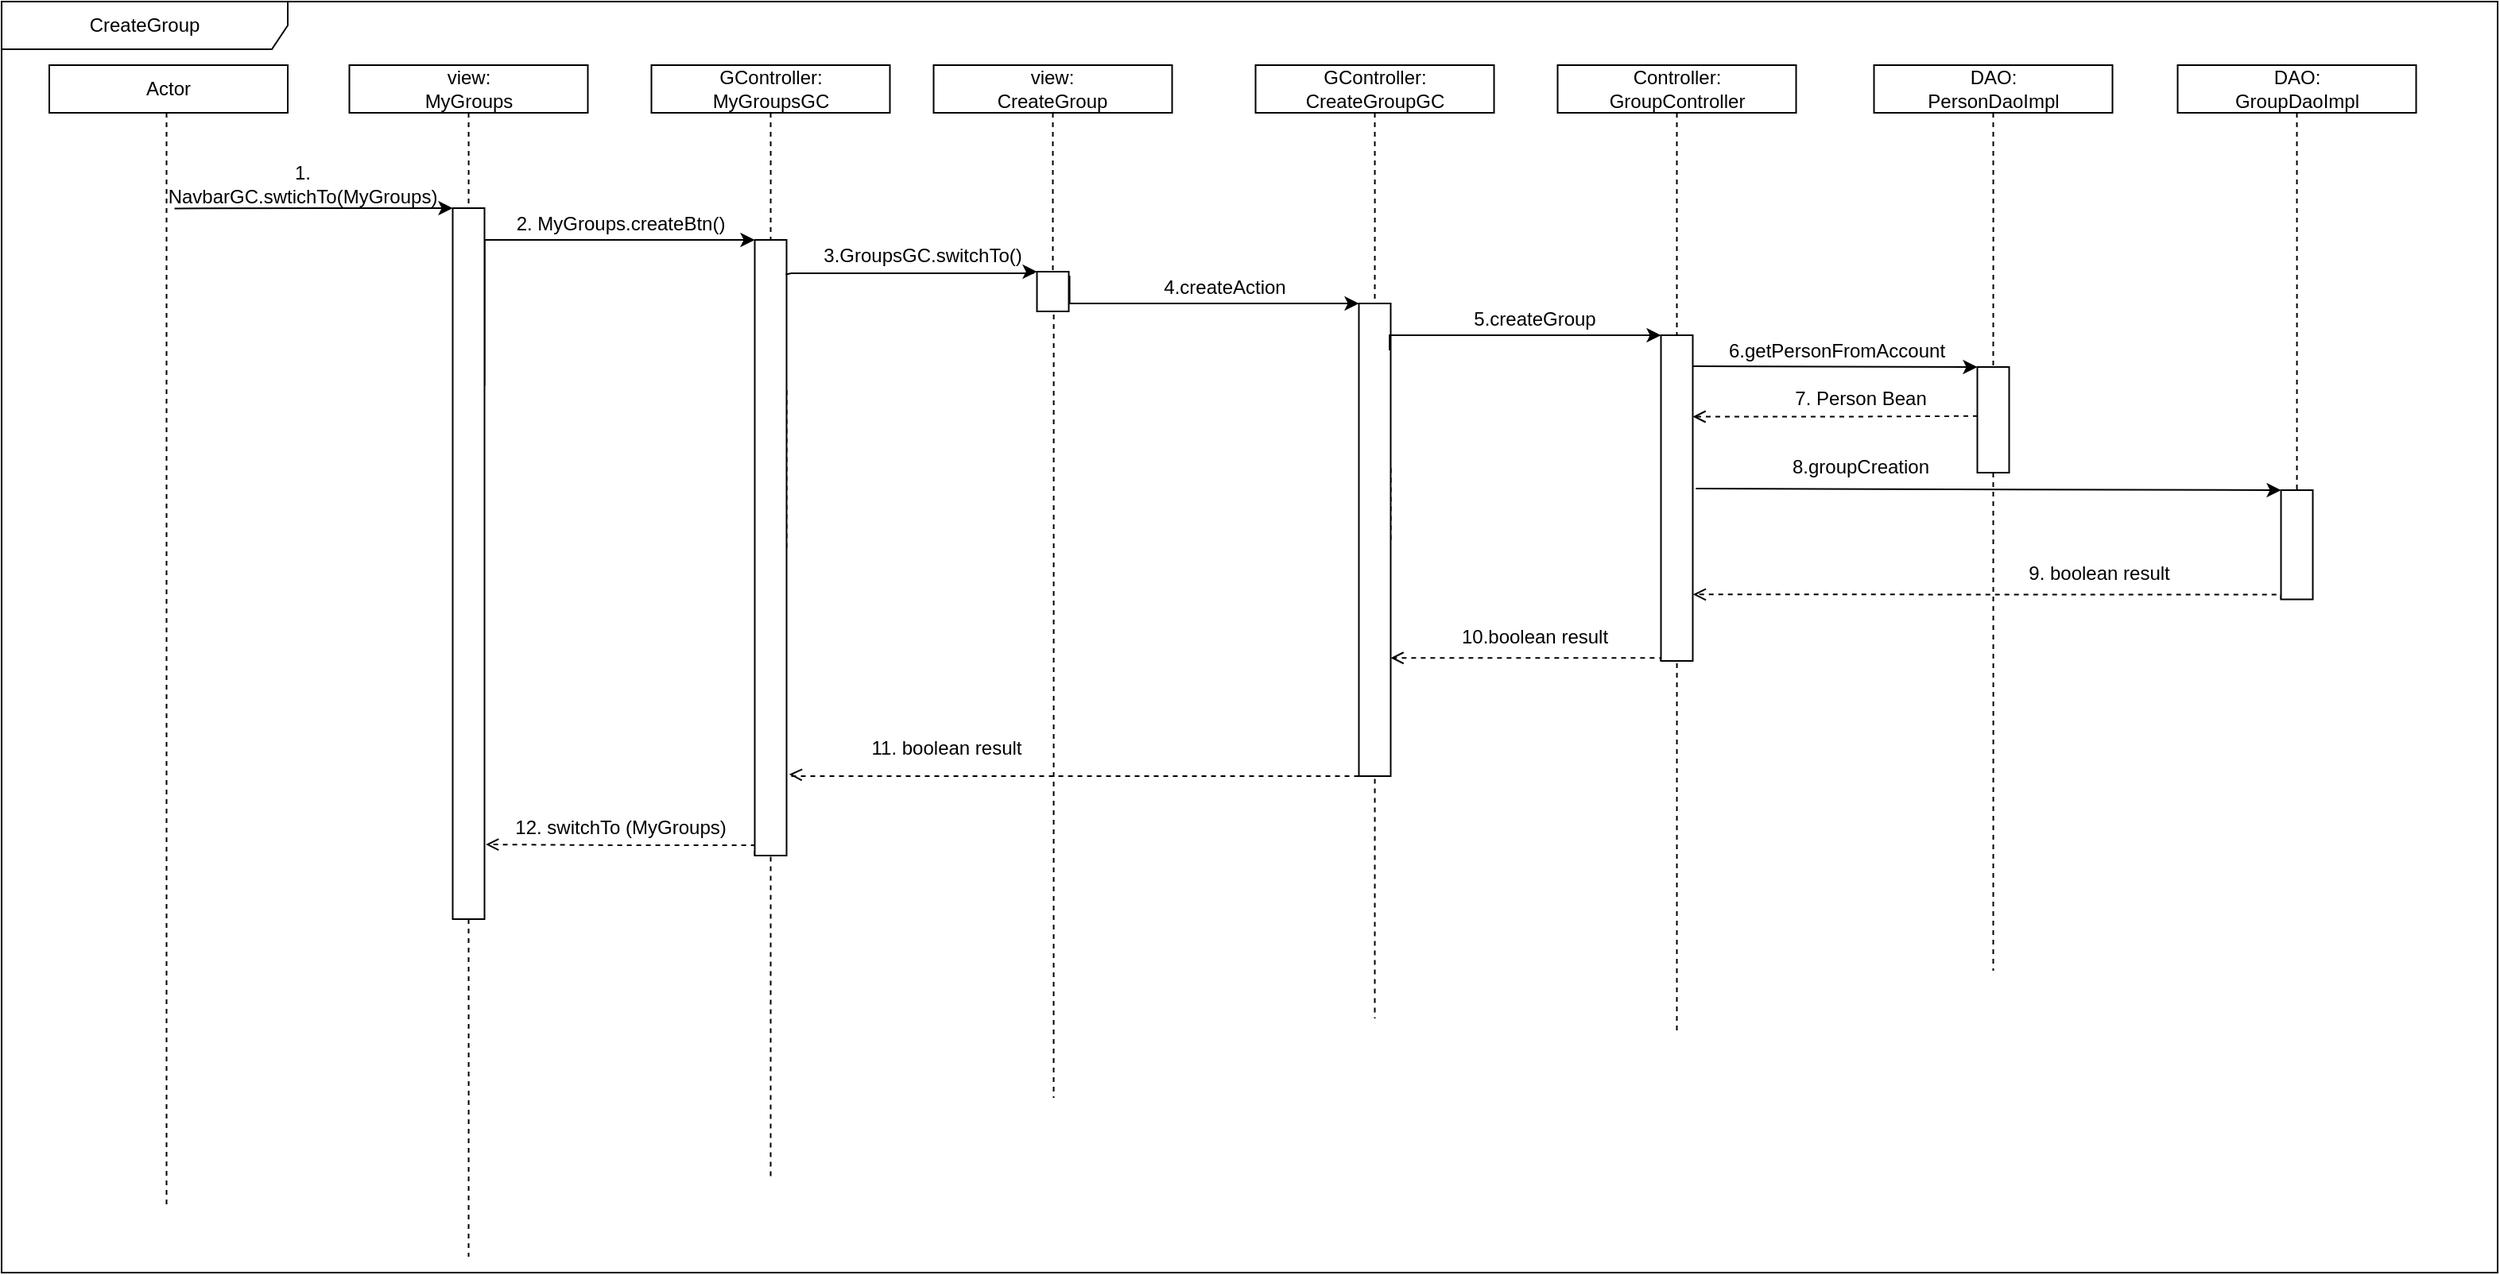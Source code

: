 <mxfile version="14.3.1" type="github">
  <diagram id="_Do_UXyJbupYQ12IYGH0" name="Page-1">
    <mxGraphModel dx="2725" dy="1462" grid="1" gridSize="10" guides="1" tooltips="1" connect="1" arrows="1" fold="1" page="1" pageScale="1" pageWidth="1169" pageHeight="827" math="0" shadow="0">
      <root>
        <mxCell id="0" />
        <mxCell id="1" parent="0" />
        <mxCell id="6UAyy9SeAwGmSTZhob72-1" value="Actor" style="rounded=0;whiteSpace=wrap;html=1;" parent="1" vertex="1">
          <mxGeometry x="410" y="54" width="150" height="30" as="geometry" />
        </mxCell>
        <mxCell id="6UAyy9SeAwGmSTZhob72-10" style="edgeStyle=orthogonalEdgeStyle;rounded=0;orthogonalLoop=1;jettySize=auto;html=1;exitX=0;exitY=0.5;exitDx=0;exitDy=0;dashed=1;endArrow=none;endFill=0;" parent="1" source="6UAyy9SeAwGmSTZhob72-17" edge="1">
          <mxGeometry relative="1" as="geometry">
            <mxPoint x="673.75" y="804" as="targetPoint" />
            <Array as="points" />
          </mxGeometry>
        </mxCell>
        <mxCell id="6UAyy9SeAwGmSTZhob72-3" value="view:&lt;br&gt;MyGroups" style="rounded=0;whiteSpace=wrap;html=1;" parent="1" vertex="1">
          <mxGeometry x="598.75" y="54" width="150" height="30" as="geometry" />
        </mxCell>
        <mxCell id="6UAyy9SeAwGmSTZhob72-11" style="edgeStyle=orthogonalEdgeStyle;rounded=0;orthogonalLoop=1;jettySize=auto;html=1;exitX=0.5;exitY=1;exitDx=0;exitDy=0;dashed=1;endArrow=none;endFill=0;" parent="1" source="6UAyy9SeAwGmSTZhob72-24" edge="1">
          <mxGeometry relative="1" as="geometry">
            <mxPoint x="863.75" y="754" as="targetPoint" />
            <Array as="points">
              <mxPoint x="863.75" y="256" />
            </Array>
          </mxGeometry>
        </mxCell>
        <mxCell id="6UAyy9SeAwGmSTZhob72-4" value="GController:&lt;br&gt;MyGroupsGC" style="rounded=0;whiteSpace=wrap;html=1;" parent="1" vertex="1">
          <mxGeometry x="788.75" y="54" width="150" height="30" as="geometry" />
        </mxCell>
        <mxCell id="6UAyy9SeAwGmSTZhob72-12" style="edgeStyle=orthogonalEdgeStyle;rounded=0;orthogonalLoop=1;jettySize=auto;html=1;exitX=0.5;exitY=1;exitDx=0;exitDy=0;dashed=1;endArrow=none;endFill=0;" parent="1" source="6UAyy9SeAwGmSTZhob72-38" edge="1">
          <mxGeometry relative="1" as="geometry">
            <mxPoint x="1433.75" y="664" as="targetPoint" />
            <Array as="points">
              <mxPoint x="1433.75" y="327" />
            </Array>
          </mxGeometry>
        </mxCell>
        <mxCell id="6UAyy9SeAwGmSTZhob72-5" value="Controller:&lt;br&gt;GroupController" style="rounded=0;whiteSpace=wrap;html=1;" parent="1" vertex="1">
          <mxGeometry x="1358.75" y="54" width="150" height="30" as="geometry" />
        </mxCell>
        <mxCell id="6UAyy9SeAwGmSTZhob72-6" value="DAO:&lt;br&gt;GroupDaoImpl&lt;span style=&quot;color: rgba(0 , 0 , 0 , 0) ; font-family: monospace ; font-size: 0px&quot;&gt;%3CmxGraphModel%3E%3Croot%3E%3CmxCell%20id%3D%220%22%2F%3E%3CmxCell%20id%3D%221%22%20parent%3D%220%22%2F%3E%3CmxCell%20id%3D%222%22%20value%3D%22Controller%3A%26lt%3Bbr%26gt%3BGroupController%22%20style%3D%22rounded%3D0%3BwhiteSpace%3Dwrap%3Bhtml%3D1%3B%22%20vertex%3D%221%22%20parent%3D%221%22%3E%3CmxGeometry%20x%3D%22585%22%20y%3D%2230%22%20width%3D%22150%22%20height%3D%2230%22%20as%3D%22geometry%22%2F%3E%3C%2FmxCell%3E%3C%2Froot%3E%3C%2FmxGraphModel%3E&lt;/span&gt;" style="rounded=0;whiteSpace=wrap;html=1;" parent="1" vertex="1">
          <mxGeometry x="1748.75" y="54" width="150" height="30" as="geometry" />
        </mxCell>
        <mxCell id="6UAyy9SeAwGmSTZhob72-7" value="DAO: &lt;br&gt;PersonDaoImpl" style="rounded=0;whiteSpace=wrap;html=1;" parent="1" vertex="1">
          <mxGeometry x="1557.75" y="54" width="150" height="30" as="geometry" />
        </mxCell>
        <mxCell id="6UAyy9SeAwGmSTZhob72-16" style="edgeStyle=orthogonalEdgeStyle;rounded=0;orthogonalLoop=1;jettySize=auto;html=1;exitX=0.5;exitY=1;exitDx=0;exitDy=0;dashed=1;endArrow=none;endFill=0;" parent="1" edge="1">
          <mxGeometry relative="1" as="geometry">
            <mxPoint x="483.75" y="774" as="targetPoint" />
            <mxPoint x="483.75" y="84" as="sourcePoint" />
          </mxGeometry>
        </mxCell>
        <mxCell id="6UAyy9SeAwGmSTZhob72-19" style="edgeStyle=orthogonalEdgeStyle;rounded=0;orthogonalLoop=1;jettySize=auto;html=1;exitX=1;exitY=0;exitDx=0;exitDy=0;endArrow=none;endFill=0;startArrow=classic;startFill=1;" parent="1" source="6UAyy9SeAwGmSTZhob72-17" edge="1">
          <mxGeometry relative="1" as="geometry">
            <mxPoint x="488.75" y="144.207" as="targetPoint" />
            <Array as="points">
              <mxPoint x="588.75" y="144" />
              <mxPoint x="588.75" y="144" />
            </Array>
          </mxGeometry>
        </mxCell>
        <mxCell id="6UAyy9SeAwGmSTZhob72-21" style="edgeStyle=orthogonalEdgeStyle;rounded=0;orthogonalLoop=1;jettySize=auto;html=1;exitX=0.75;exitY=1;exitDx=0;exitDy=0;startArrow=none;startFill=0;endArrow=classic;endFill=1;entryX=1;entryY=0;entryDx=0;entryDy=0;" parent="1" source="6UAyy9SeAwGmSTZhob72-17" target="6UAyy9SeAwGmSTZhob72-24" edge="1">
          <mxGeometry relative="1" as="geometry">
            <mxPoint x="848.75" y="164" as="targetPoint" />
            <Array as="points">
              <mxPoint x="683.75" y="164" />
            </Array>
          </mxGeometry>
        </mxCell>
        <mxCell id="6UAyy9SeAwGmSTZhob72-17" value="" style="rounded=0;whiteSpace=wrap;html=1;rotation=-90;" parent="1" vertex="1">
          <mxGeometry x="450" y="357.75" width="447.5" height="20" as="geometry" />
        </mxCell>
        <mxCell id="6UAyy9SeAwGmSTZhob72-18" style="edgeStyle=orthogonalEdgeStyle;rounded=0;orthogonalLoop=1;jettySize=auto;html=1;exitX=0.5;exitY=1;exitDx=0;exitDy=0;dashed=1;endArrow=none;endFill=0;" parent="1" source="6UAyy9SeAwGmSTZhob72-3" target="6UAyy9SeAwGmSTZhob72-17" edge="1">
          <mxGeometry relative="1" as="geometry">
            <mxPoint x="673.75" y="1094" as="targetPoint" />
            <mxPoint x="673.75" y="84.0" as="sourcePoint" />
          </mxGeometry>
        </mxCell>
        <mxCell id="6UAyy9SeAwGmSTZhob72-20" value="1. &lt;br&gt;NavbarGC.swtichTo(MyGroups)" style="text;html=1;align=center;verticalAlign=middle;resizable=0;points=[];autosize=1;" parent="1" vertex="1">
          <mxGeometry x="478.75" y="114" width="180" height="30" as="geometry" />
        </mxCell>
        <mxCell id="6UAyy9SeAwGmSTZhob72-22" value="2. MyGroups.createBtn()" style="text;html=1;align=center;verticalAlign=middle;resizable=0;points=[];autosize=1;" parent="1" vertex="1">
          <mxGeometry x="693.75" y="144" width="150" height="20" as="geometry" />
        </mxCell>
        <mxCell id="6UAyy9SeAwGmSTZhob72-65" style="edgeStyle=orthogonalEdgeStyle;rounded=0;orthogonalLoop=1;jettySize=auto;html=1;exitX=0;exitY=0;exitDx=0;exitDy=0;entryX=0.105;entryY=1.041;entryDx=0;entryDy=0;entryPerimeter=0;dashed=1;startArrow=none;startFill=0;endArrow=open;endFill=0;" parent="1" source="6UAyy9SeAwGmSTZhob72-24" target="6UAyy9SeAwGmSTZhob72-17" edge="1">
          <mxGeometry relative="1" as="geometry">
            <Array as="points">
              <mxPoint x="853.75" y="545" />
              <mxPoint x="768.75" y="545" />
            </Array>
          </mxGeometry>
        </mxCell>
        <mxCell id="6UAyy9SeAwGmSTZhob72-24" value="" style="rounded=0;whiteSpace=wrap;html=1;rotation=-90;" parent="1" vertex="1">
          <mxGeometry x="670" y="347.75" width="387.5" height="20" as="geometry" />
        </mxCell>
        <mxCell id="6UAyy9SeAwGmSTZhob72-25" style="edgeStyle=orthogonalEdgeStyle;rounded=0;orthogonalLoop=1;jettySize=auto;html=1;exitX=0.5;exitY=1;exitDx=0;exitDy=0;dashed=1;endArrow=none;endFill=0;" parent="1" source="6UAyy9SeAwGmSTZhob72-4" target="6UAyy9SeAwGmSTZhob72-24" edge="1">
          <mxGeometry relative="1" as="geometry">
            <mxPoint x="863.75" y="1094" as="targetPoint" />
            <mxPoint x="863.75" y="84" as="sourcePoint" />
          </mxGeometry>
        </mxCell>
        <mxCell id="6UAyy9SeAwGmSTZhob72-28" style="edgeStyle=orthogonalEdgeStyle;rounded=0;orthogonalLoop=1;jettySize=auto;html=1;exitX=0.5;exitY=1;exitDx=0;exitDy=0;startArrow=none;startFill=0;endArrow=none;endFill=0;dashed=1;" parent="1" source="6UAyy9SeAwGmSTZhob72-30" edge="1">
          <mxGeometry relative="1" as="geometry">
            <mxPoint x="1041.75" y="704" as="targetPoint" />
            <Array as="points">
              <mxPoint x="1041.75" y="197" />
            </Array>
          </mxGeometry>
        </mxCell>
        <mxCell id="6UAyy9SeAwGmSTZhob72-26" value="view:&lt;br&gt;CreateGroup" style="rounded=0;whiteSpace=wrap;html=1;" parent="1" vertex="1">
          <mxGeometry x="966.25" y="54" width="150" height="30" as="geometry" />
        </mxCell>
        <mxCell id="6UAyy9SeAwGmSTZhob72-29" style="edgeStyle=orthogonalEdgeStyle;rounded=0;orthogonalLoop=1;jettySize=auto;html=1;exitX=0.5;exitY=1;exitDx=0;exitDy=0;dashed=1;startArrow=none;startFill=0;endArrow=none;endFill=0;" parent="1" source="6UAyy9SeAwGmSTZhob72-34" edge="1">
          <mxGeometry relative="1" as="geometry">
            <mxPoint x="1243.75" y="654" as="targetPoint" />
            <Array as="points">
              <mxPoint x="1243.75" y="307" />
            </Array>
          </mxGeometry>
        </mxCell>
        <mxCell id="6UAyy9SeAwGmSTZhob72-27" value="GController:&lt;br&gt;CreateGroupGC" style="rounded=0;whiteSpace=wrap;html=1;" parent="1" vertex="1">
          <mxGeometry x="1168.75" y="54" width="150" height="30" as="geometry" />
        </mxCell>
        <mxCell id="6UAyy9SeAwGmSTZhob72-32" style="edgeStyle=orthogonalEdgeStyle;rounded=0;orthogonalLoop=1;jettySize=auto;html=1;exitX=1;exitY=0;exitDx=0;exitDy=0;entryX=0.944;entryY=0.976;entryDx=0;entryDy=0;entryPerimeter=0;startArrow=classic;startFill=1;endArrow=none;endFill=0;" parent="1" source="6UAyy9SeAwGmSTZhob72-30" target="6UAyy9SeAwGmSTZhob72-24" edge="1">
          <mxGeometry relative="1" as="geometry">
            <Array as="points">
              <mxPoint x="1028.75" y="184" />
              <mxPoint x="1028.75" y="185" />
              <mxPoint x="876.75" y="185" />
            </Array>
          </mxGeometry>
        </mxCell>
        <mxCell id="6UAyy9SeAwGmSTZhob72-30" value="" style="rounded=0;whiteSpace=wrap;html=1;rotation=-90;" parent="1" vertex="1">
          <mxGeometry x="1028.75" y="186.5" width="25" height="20" as="geometry" />
        </mxCell>
        <mxCell id="6UAyy9SeAwGmSTZhob72-31" style="edgeStyle=orthogonalEdgeStyle;rounded=0;orthogonalLoop=1;jettySize=auto;html=1;exitX=0.5;exitY=1;exitDx=0;exitDy=0;startArrow=none;startFill=0;endArrow=none;endFill=0;dashed=1;" parent="1" source="6UAyy9SeAwGmSTZhob72-26" target="6UAyy9SeAwGmSTZhob72-30" edge="1">
          <mxGeometry relative="1" as="geometry">
            <mxPoint x="1041.417" y="1154" as="targetPoint" />
            <mxPoint x="1041.25" y="84" as="sourcePoint" />
          </mxGeometry>
        </mxCell>
        <mxCell id="6UAyy9SeAwGmSTZhob72-33" value="3.GroupsGC.switchTo()" style="text;html=1;align=center;verticalAlign=middle;resizable=0;points=[];autosize=1;" parent="1" vertex="1">
          <mxGeometry x="888.75" y="164" width="140" height="20" as="geometry" />
        </mxCell>
        <mxCell id="6UAyy9SeAwGmSTZhob72-36" style="edgeStyle=orthogonalEdgeStyle;rounded=0;orthogonalLoop=1;jettySize=auto;html=1;exitX=1;exitY=0;exitDx=0;exitDy=0;startArrow=classic;startFill=1;endArrow=none;endFill=0;entryX=0.902;entryY=1.025;entryDx=0;entryDy=0;entryPerimeter=0;" parent="1" source="6UAyy9SeAwGmSTZhob72-34" target="6UAyy9SeAwGmSTZhob72-30" edge="1">
          <mxGeometry relative="1" as="geometry">
            <mxPoint x="1051.75" y="214" as="targetPoint" />
            <Array as="points">
              <mxPoint x="1068.75" y="204" />
              <mxPoint x="1068.75" y="204" />
            </Array>
          </mxGeometry>
        </mxCell>
        <mxCell id="6UAyy9SeAwGmSTZhob72-63" style="edgeStyle=orthogonalEdgeStyle;rounded=0;orthogonalLoop=1;jettySize=auto;html=1;exitX=0;exitY=0;exitDx=0;exitDy=0;entryX=0.132;entryY=1.082;entryDx=0;entryDy=0;entryPerimeter=0;dashed=1;startArrow=none;startFill=0;endArrow=open;endFill=0;" parent="1" source="6UAyy9SeAwGmSTZhob72-34" target="6UAyy9SeAwGmSTZhob72-24" edge="1">
          <mxGeometry relative="1" as="geometry">
            <Array as="points">
              <mxPoint x="876.75" y="502" />
              <mxPoint x="876.75" y="500" />
            </Array>
          </mxGeometry>
        </mxCell>
        <mxCell id="6UAyy9SeAwGmSTZhob72-34" value="" style="rounded=0;whiteSpace=wrap;html=1;rotation=-90;" parent="1" vertex="1">
          <mxGeometry x="1095" y="342.75" width="297.5" height="20" as="geometry" />
        </mxCell>
        <mxCell id="6UAyy9SeAwGmSTZhob72-35" style="edgeStyle=orthogonalEdgeStyle;rounded=0;orthogonalLoop=1;jettySize=auto;html=1;exitX=0.5;exitY=1;exitDx=0;exitDy=0;dashed=1;startArrow=none;startFill=0;endArrow=none;endFill=0;" parent="1" source="6UAyy9SeAwGmSTZhob72-27" target="6UAyy9SeAwGmSTZhob72-34" edge="1">
          <mxGeometry relative="1" as="geometry">
            <mxPoint x="1243.917" y="1144" as="targetPoint" />
            <mxPoint x="1243.75" y="84" as="sourcePoint" />
          </mxGeometry>
        </mxCell>
        <mxCell id="6UAyy9SeAwGmSTZhob72-37" value="4.createAction" style="text;html=1;align=center;verticalAlign=middle;resizable=0;points=[];autosize=1;" parent="1" vertex="1">
          <mxGeometry x="1103.75" y="184" width="90" height="20" as="geometry" />
        </mxCell>
        <mxCell id="6UAyy9SeAwGmSTZhob72-40" style="edgeStyle=orthogonalEdgeStyle;rounded=0;orthogonalLoop=1;jettySize=auto;html=1;exitX=1;exitY=0;exitDx=0;exitDy=0;entryX=0.901;entryY=0.967;entryDx=0;entryDy=0;entryPerimeter=0;startArrow=classic;startFill=1;endArrow=none;endFill=0;" parent="1" source="6UAyy9SeAwGmSTZhob72-38" target="6UAyy9SeAwGmSTZhob72-34" edge="1">
          <mxGeometry relative="1" as="geometry">
            <Array as="points">
              <mxPoint x="1358.75" y="224" />
              <mxPoint x="1358.75" y="224" />
            </Array>
          </mxGeometry>
        </mxCell>
        <mxCell id="6UAyy9SeAwGmSTZhob72-54" style="edgeStyle=orthogonalEdgeStyle;rounded=0;orthogonalLoop=1;jettySize=auto;html=1;exitX=0.75;exitY=1;exitDx=0;exitDy=0;entryX=0.536;entryY=0.03;entryDx=0;entryDy=0;entryPerimeter=0;startArrow=open;startFill=0;endArrow=none;endFill=0;dashed=1;" parent="1" source="6UAyy9SeAwGmSTZhob72-38" target="6UAyy9SeAwGmSTZhob72-47" edge="1">
          <mxGeometry relative="1" as="geometry" />
        </mxCell>
        <mxCell id="6UAyy9SeAwGmSTZhob72-61" style="edgeStyle=orthogonalEdgeStyle;rounded=0;orthogonalLoop=1;jettySize=auto;html=1;exitX=0;exitY=0;exitDx=0;exitDy=0;entryX=0.25;entryY=1;entryDx=0;entryDy=0;dashed=1;startArrow=none;startFill=0;endArrow=open;endFill=0;" parent="1" source="6UAyy9SeAwGmSTZhob72-38" target="6UAyy9SeAwGmSTZhob72-34" edge="1">
          <mxGeometry relative="1" as="geometry">
            <Array as="points">
              <mxPoint x="1423.75" y="427" />
            </Array>
          </mxGeometry>
        </mxCell>
        <mxCell id="6UAyy9SeAwGmSTZhob72-38" value="" style="rounded=0;whiteSpace=wrap;html=1;rotation=-90;" parent="1" vertex="1">
          <mxGeometry x="1331.25" y="316.5" width="205" height="20" as="geometry" />
        </mxCell>
        <mxCell id="6UAyy9SeAwGmSTZhob72-39" style="edgeStyle=orthogonalEdgeStyle;rounded=0;orthogonalLoop=1;jettySize=auto;html=1;exitX=0.5;exitY=1;exitDx=0;exitDy=0;dashed=1;endArrow=none;endFill=0;" parent="1" source="6UAyy9SeAwGmSTZhob72-5" target="6UAyy9SeAwGmSTZhob72-38" edge="1">
          <mxGeometry relative="1" as="geometry">
            <mxPoint x="1433.75" y="1144" as="targetPoint" />
            <mxPoint x="1433.75" y="84" as="sourcePoint" />
          </mxGeometry>
        </mxCell>
        <mxCell id="6UAyy9SeAwGmSTZhob72-41" value="5.createGroup" style="text;html=1;align=center;verticalAlign=middle;resizable=0;points=[];autosize=1;" parent="1" vertex="1">
          <mxGeometry x="1298.75" y="204" width="90" height="20" as="geometry" />
        </mxCell>
        <mxCell id="6UAyy9SeAwGmSTZhob72-57" style="edgeStyle=orthogonalEdgeStyle;rounded=0;orthogonalLoop=1;jettySize=auto;html=1;exitX=1;exitY=0;exitDx=0;exitDy=0;entryX=0.529;entryY=1.097;entryDx=0;entryDy=0;entryPerimeter=0;startArrow=classic;startFill=1;endArrow=none;endFill=0;" parent="1" source="6UAyy9SeAwGmSTZhob72-42" target="6UAyy9SeAwGmSTZhob72-38" edge="1">
          <mxGeometry relative="1" as="geometry">
            <Array as="points">
              <mxPoint x="1813.75" y="321" />
              <mxPoint x="1628.75" y="321" />
            </Array>
          </mxGeometry>
        </mxCell>
        <mxCell id="6UAyy9SeAwGmSTZhob72-59" style="edgeStyle=orthogonalEdgeStyle;rounded=0;orthogonalLoop=1;jettySize=auto;html=1;exitX=0;exitY=0;exitDx=0;exitDy=0;entryX=0.204;entryY=1.008;entryDx=0;entryDy=0;entryPerimeter=0;dashed=1;startArrow=none;startFill=0;endArrow=open;endFill=0;" parent="1" source="6UAyy9SeAwGmSTZhob72-42" target="6UAyy9SeAwGmSTZhob72-38" edge="1">
          <mxGeometry relative="1" as="geometry">
            <Array as="points">
              <mxPoint x="1813.75" y="387" />
            </Array>
          </mxGeometry>
        </mxCell>
        <mxCell id="6UAyy9SeAwGmSTZhob72-42" value="" style="rounded=0;whiteSpace=wrap;html=1;rotation=-90;" parent="1" vertex="1">
          <mxGeometry x="1789.38" y="345.88" width="68.75" height="20" as="geometry" />
        </mxCell>
        <mxCell id="6UAyy9SeAwGmSTZhob72-43" style="edgeStyle=orthogonalEdgeStyle;rounded=0;orthogonalLoop=1;jettySize=auto;html=1;exitX=0.5;exitY=1;exitDx=0;exitDy=0;dashed=1;endArrow=none;endFill=0;" parent="1" source="6UAyy9SeAwGmSTZhob72-6" target="6UAyy9SeAwGmSTZhob72-42" edge="1">
          <mxGeometry relative="1" as="geometry">
            <mxPoint x="1921.25" y="1099" as="targetPoint" />
            <mxPoint x="1921.25" y="109" as="sourcePoint" />
          </mxGeometry>
        </mxCell>
        <mxCell id="6UAyy9SeAwGmSTZhob72-67" style="edgeStyle=orthogonalEdgeStyle;rounded=0;orthogonalLoop=1;jettySize=auto;html=1;exitX=0;exitY=0.5;exitDx=0;exitDy=0;dashed=1;startArrow=none;startFill=0;endArrow=none;endFill=0;" parent="1" source="6UAyy9SeAwGmSTZhob72-47" edge="1">
          <mxGeometry relative="1" as="geometry">
            <mxPoint x="1632.75" y="624" as="targetPoint" />
          </mxGeometry>
        </mxCell>
        <mxCell id="6UAyy9SeAwGmSTZhob72-47" value="" style="rounded=0;whiteSpace=wrap;html=1;rotation=-90;" parent="1" vertex="1">
          <mxGeometry x="1599.5" y="267.25" width="66.5" height="20" as="geometry" />
        </mxCell>
        <mxCell id="6UAyy9SeAwGmSTZhob72-48" style="edgeStyle=orthogonalEdgeStyle;rounded=0;orthogonalLoop=1;jettySize=auto;html=1;exitX=0.5;exitY=1;exitDx=0;exitDy=0;dashed=1;endArrow=none;endFill=0;" parent="1" source="6UAyy9SeAwGmSTZhob72-7" target="6UAyy9SeAwGmSTZhob72-47" edge="1">
          <mxGeometry relative="1" as="geometry">
            <mxPoint x="1803.75" y="1024" as="targetPoint" />
            <mxPoint x="1632.75" y="84" as="sourcePoint" />
            <Array as="points" />
          </mxGeometry>
        </mxCell>
        <mxCell id="6UAyy9SeAwGmSTZhob72-50" value="6.getPersonFromAccount" style="text;html=1;align=center;verticalAlign=middle;resizable=0;points=[];autosize=1;" parent="1" vertex="1">
          <mxGeometry x="1458.75" y="224" width="150" height="20" as="geometry" />
        </mxCell>
        <mxCell id="6UAyy9SeAwGmSTZhob72-51" style="edgeStyle=orthogonalEdgeStyle;rounded=0;orthogonalLoop=1;jettySize=auto;html=1;exitX=1;exitY=0;exitDx=0;exitDy=0;startArrow=classic;startFill=1;endArrow=none;endFill=0;entryX=0.905;entryY=1.013;entryDx=0;entryDy=0;entryPerimeter=0;" parent="1" source="6UAyy9SeAwGmSTZhob72-47" target="6UAyy9SeAwGmSTZhob72-38" edge="1">
          <mxGeometry relative="1" as="geometry">
            <mxPoint x="1622.75" y="244" as="sourcePoint" />
            <mxPoint x="1444.01" y="243.475" as="targetPoint" />
            <Array as="points">
              <mxPoint x="1443.75" y="243" />
            </Array>
          </mxGeometry>
        </mxCell>
        <mxCell id="6UAyy9SeAwGmSTZhob72-53" value="7. Person Bean" style="text;html=1;align=center;verticalAlign=middle;resizable=0;points=[];autosize=1;" parent="1" vertex="1">
          <mxGeometry x="1498.75" y="254" width="100" height="20" as="geometry" />
        </mxCell>
        <mxCell id="6UAyy9SeAwGmSTZhob72-58" value="8.groupCreation" style="text;html=1;align=center;verticalAlign=middle;resizable=0;points=[];autosize=1;" parent="1" vertex="1">
          <mxGeometry x="1498.75" y="296.5" width="100" height="20" as="geometry" />
        </mxCell>
        <mxCell id="6UAyy9SeAwGmSTZhob72-60" value="9. boolean result" style="text;html=1;align=center;verticalAlign=middle;resizable=0;points=[];autosize=1;" parent="1" vertex="1">
          <mxGeometry x="1648.75" y="364" width="100" height="20" as="geometry" />
        </mxCell>
        <mxCell id="6UAyy9SeAwGmSTZhob72-62" value="10.boolean result" style="text;html=1;align=center;verticalAlign=middle;resizable=0;points=[];autosize=1;" parent="1" vertex="1">
          <mxGeometry x="1288.75" y="404" width="110" height="20" as="geometry" />
        </mxCell>
        <mxCell id="6UAyy9SeAwGmSTZhob72-64" value="11. boolean result" style="text;html=1;align=center;verticalAlign=middle;resizable=0;points=[];autosize=1;" parent="1" vertex="1">
          <mxGeometry x="918.75" y="474" width="110" height="20" as="geometry" />
        </mxCell>
        <mxCell id="6UAyy9SeAwGmSTZhob72-66" value="12. switchTo (MyGroups)" style="text;html=1;align=center;verticalAlign=middle;resizable=0;points=[];autosize=1;" parent="1" vertex="1">
          <mxGeometry x="693.75" y="524" width="150" height="20" as="geometry" />
        </mxCell>
        <mxCell id="1iD3n4Gj96Vj-MJezQNn-1" value="CreateGroup" style="shape=umlFrame;whiteSpace=wrap;html=1;width=180;height=30;" vertex="1" parent="1">
          <mxGeometry x="380" y="14" width="1570" height="800" as="geometry" />
        </mxCell>
      </root>
    </mxGraphModel>
  </diagram>
</mxfile>

